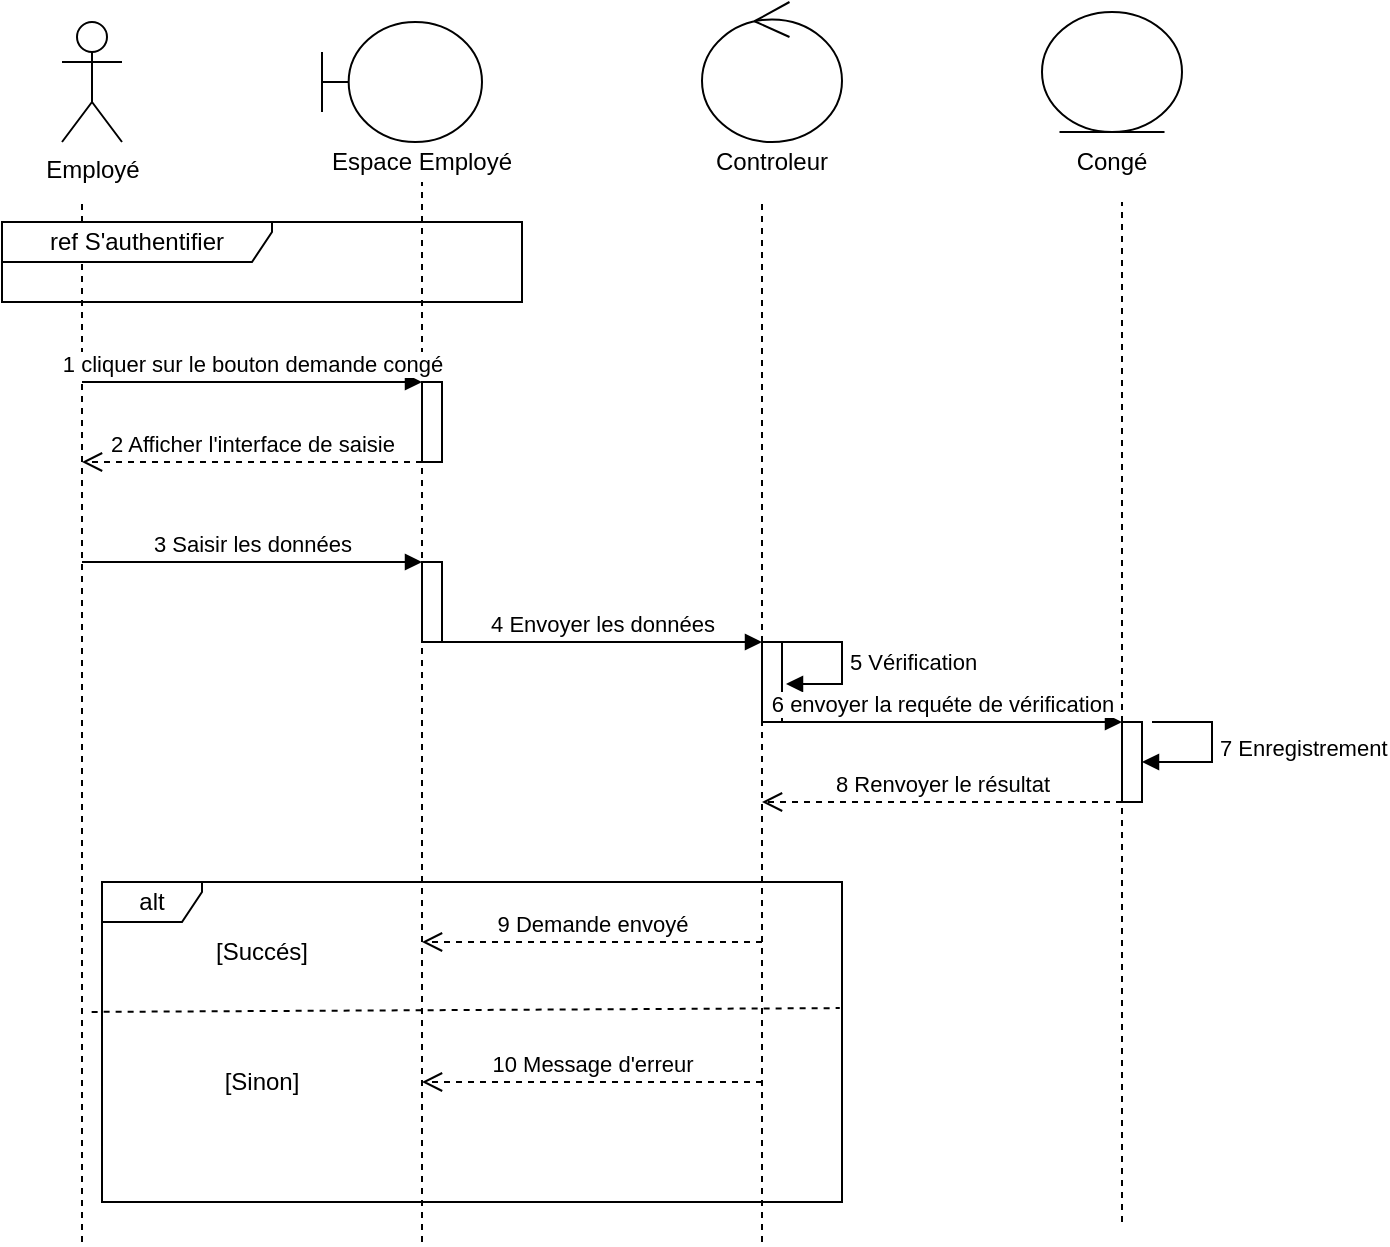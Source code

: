 <mxfile version="14.7.1" type="github">
  <diagram id="8pJ52ajjpbspq-o-GSYw" name="Page-1">
    <mxGraphModel dx="868" dy="482" grid="1" gridSize="10" guides="1" tooltips="1" connect="1" arrows="1" fold="1" page="1" pageScale="1" pageWidth="827" pageHeight="1169" math="0" shadow="0">
      <root>
        <mxCell id="0" />
        <mxCell id="1" parent="0" />
        <mxCell id="D-KiakXQjzNV-91LlQA2-1" value="Employé" style="shape=umlActor;verticalLabelPosition=bottom;verticalAlign=top;html=1;" vertex="1" parent="1">
          <mxGeometry x="110" y="120" width="30" height="60" as="geometry" />
        </mxCell>
        <mxCell id="D-KiakXQjzNV-91LlQA2-2" value="" style="shape=umlBoundary;whiteSpace=wrap;html=1;" vertex="1" parent="1">
          <mxGeometry x="240" y="120" width="80" height="60" as="geometry" />
        </mxCell>
        <mxCell id="D-KiakXQjzNV-91LlQA2-3" value="" style="ellipse;shape=umlEntity;whiteSpace=wrap;html=1;" vertex="1" parent="1">
          <mxGeometry x="600" y="115" width="70" height="60" as="geometry" />
        </mxCell>
        <mxCell id="D-KiakXQjzNV-91LlQA2-4" value="" style="ellipse;shape=umlControl;whiteSpace=wrap;html=1;" vertex="1" parent="1">
          <mxGeometry x="430" y="110" width="70" height="70" as="geometry" />
        </mxCell>
        <mxCell id="D-KiakXQjzNV-91LlQA2-5" value="Espace Employé" style="text;html=1;strokeColor=none;fillColor=none;align=center;verticalAlign=middle;whiteSpace=wrap;rounded=0;" vertex="1" parent="1">
          <mxGeometry x="210" y="180" width="160" height="20" as="geometry" />
        </mxCell>
        <mxCell id="D-KiakXQjzNV-91LlQA2-6" value="Controleur" style="text;html=1;strokeColor=none;fillColor=none;align=center;verticalAlign=middle;whiteSpace=wrap;rounded=0;" vertex="1" parent="1">
          <mxGeometry x="445" y="180" width="40" height="20" as="geometry" />
        </mxCell>
        <mxCell id="D-KiakXQjzNV-91LlQA2-7" value="Congé" style="text;html=1;strokeColor=none;fillColor=none;align=center;verticalAlign=middle;whiteSpace=wrap;rounded=0;" vertex="1" parent="1">
          <mxGeometry x="615" y="180" width="40" height="20" as="geometry" />
        </mxCell>
        <mxCell id="D-KiakXQjzNV-91LlQA2-8" style="edgeStyle=orthogonalEdgeStyle;rounded=0;orthogonalLoop=1;jettySize=auto;html=1;exitX=0.5;exitY=1;exitDx=0;exitDy=0;" edge="1" parent="1" source="D-KiakXQjzNV-91LlQA2-6" target="D-KiakXQjzNV-91LlQA2-6">
          <mxGeometry relative="1" as="geometry" />
        </mxCell>
        <mxCell id="D-KiakXQjzNV-91LlQA2-9" value="" style="endArrow=none;dashed=1;html=1;" edge="1" parent="1">
          <mxGeometry width="50" height="50" relative="1" as="geometry">
            <mxPoint x="120" y="730" as="sourcePoint" />
            <mxPoint x="120" y="210" as="targetPoint" />
          </mxGeometry>
        </mxCell>
        <mxCell id="D-KiakXQjzNV-91LlQA2-10" value="" style="endArrow=none;dashed=1;html=1;entryX=0.5;entryY=1;entryDx=0;entryDy=0;" edge="1" parent="1" target="D-KiakXQjzNV-91LlQA2-5">
          <mxGeometry width="50" height="50" relative="1" as="geometry">
            <mxPoint x="290" y="730" as="sourcePoint" />
            <mxPoint x="310" y="230" as="targetPoint" />
          </mxGeometry>
        </mxCell>
        <mxCell id="D-KiakXQjzNV-91LlQA2-11" value="" style="endArrow=none;dashed=1;html=1;" edge="1" parent="1">
          <mxGeometry width="50" height="50" relative="1" as="geometry">
            <mxPoint x="460" y="730" as="sourcePoint" />
            <mxPoint x="460" y="210" as="targetPoint" />
          </mxGeometry>
        </mxCell>
        <mxCell id="D-KiakXQjzNV-91LlQA2-12" value="" style="endArrow=none;dashed=1;html=1;startArrow=none;" edge="1" parent="1" source="D-KiakXQjzNV-91LlQA2-132">
          <mxGeometry width="50" height="50" relative="1" as="geometry">
            <mxPoint x="640" y="720" as="sourcePoint" />
            <mxPoint x="640" y="210" as="targetPoint" />
          </mxGeometry>
        </mxCell>
        <mxCell id="D-KiakXQjzNV-91LlQA2-13" value="ref S&#39;authentifier" style="shape=umlFrame;whiteSpace=wrap;html=1;width=135;height=20;" vertex="1" parent="1">
          <mxGeometry x="80" y="220" width="260" height="40" as="geometry" />
        </mxCell>
        <mxCell id="D-KiakXQjzNV-91LlQA2-118" value="1 cliquer sur le bouton demande congé" style="html=1;verticalAlign=bottom;endArrow=block;" edge="1" parent="1">
          <mxGeometry width="80" relative="1" as="geometry">
            <mxPoint x="120" y="300" as="sourcePoint" />
            <mxPoint x="290" y="300" as="targetPoint" />
          </mxGeometry>
        </mxCell>
        <mxCell id="D-KiakXQjzNV-91LlQA2-119" value="" style="html=1;points=[];perimeter=orthogonalPerimeter;" vertex="1" parent="1">
          <mxGeometry x="290" y="300" width="10" height="40" as="geometry" />
        </mxCell>
        <mxCell id="D-KiakXQjzNV-91LlQA2-121" value="2 Afficher l&#39;interface de saisie" style="html=1;verticalAlign=bottom;endArrow=open;dashed=1;endSize=8;" edge="1" parent="1">
          <mxGeometry relative="1" as="geometry">
            <mxPoint x="290" y="340" as="sourcePoint" />
            <mxPoint x="120" y="340" as="targetPoint" />
          </mxGeometry>
        </mxCell>
        <mxCell id="D-KiakXQjzNV-91LlQA2-122" value="3 Saisir les données" style="html=1;verticalAlign=bottom;endArrow=block;" edge="1" parent="1">
          <mxGeometry width="80" relative="1" as="geometry">
            <mxPoint x="120" y="390" as="sourcePoint" />
            <mxPoint x="290" y="390" as="targetPoint" />
          </mxGeometry>
        </mxCell>
        <mxCell id="D-KiakXQjzNV-91LlQA2-123" value="" style="html=1;points=[];perimeter=orthogonalPerimeter;" vertex="1" parent="1">
          <mxGeometry x="290" y="390" width="10" height="40" as="geometry" />
        </mxCell>
        <mxCell id="D-KiakXQjzNV-91LlQA2-125" value="4 Envoyer les données" style="html=1;verticalAlign=bottom;endArrow=block;" edge="1" parent="1">
          <mxGeometry width="80" relative="1" as="geometry">
            <mxPoint x="300" y="430" as="sourcePoint" />
            <mxPoint x="460" y="430" as="targetPoint" />
          </mxGeometry>
        </mxCell>
        <mxCell id="D-KiakXQjzNV-91LlQA2-128" value="" style="html=1;points=[];perimeter=orthogonalPerimeter;" vertex="1" parent="1">
          <mxGeometry x="460" y="430" width="10" height="40" as="geometry" />
        </mxCell>
        <mxCell id="D-KiakXQjzNV-91LlQA2-130" value="5 Vérification" style="edgeStyle=orthogonalEdgeStyle;html=1;align=left;spacingLeft=2;endArrow=block;rounded=0;entryX=1.2;entryY=0.525;entryDx=0;entryDy=0;entryPerimeter=0;" edge="1" parent="1" target="D-KiakXQjzNV-91LlQA2-128">
          <mxGeometry relative="1" as="geometry">
            <mxPoint x="470" y="430" as="sourcePoint" />
            <Array as="points">
              <mxPoint x="500" y="430" />
              <mxPoint x="500" y="451" />
            </Array>
            <mxPoint x="475" y="450" as="targetPoint" />
          </mxGeometry>
        </mxCell>
        <mxCell id="D-KiakXQjzNV-91LlQA2-131" value="6 envoyer la requéte de vérification" style="html=1;verticalAlign=bottom;endArrow=block;" edge="1" parent="1">
          <mxGeometry width="80" relative="1" as="geometry">
            <mxPoint x="460" y="470" as="sourcePoint" />
            <mxPoint x="640" y="470" as="targetPoint" />
          </mxGeometry>
        </mxCell>
        <mxCell id="D-KiakXQjzNV-91LlQA2-132" value="" style="html=1;points=[];perimeter=orthogonalPerimeter;" vertex="1" parent="1">
          <mxGeometry x="640" y="470" width="10" height="40" as="geometry" />
        </mxCell>
        <mxCell id="D-KiakXQjzNV-91LlQA2-134" value="" style="endArrow=none;dashed=1;html=1;startArrow=none;" edge="1" parent="1" target="D-KiakXQjzNV-91LlQA2-132">
          <mxGeometry width="50" height="50" relative="1" as="geometry">
            <mxPoint x="640" y="720" as="sourcePoint" />
            <mxPoint x="640" y="210" as="targetPoint" />
          </mxGeometry>
        </mxCell>
        <mxCell id="D-KiakXQjzNV-91LlQA2-135" value="7 Enregistrement" style="edgeStyle=orthogonalEdgeStyle;html=1;align=left;spacingLeft=2;endArrow=block;rounded=0;entryX=1;entryY=0.5;entryDx=0;entryDy=0;entryPerimeter=0;" edge="1" parent="1" target="D-KiakXQjzNV-91LlQA2-132">
          <mxGeometry relative="1" as="geometry">
            <mxPoint x="655" y="470" as="sourcePoint" />
            <Array as="points">
              <mxPoint x="685" y="470" />
              <mxPoint x="685" y="490" />
            </Array>
            <mxPoint x="660" y="490" as="targetPoint" />
          </mxGeometry>
        </mxCell>
        <mxCell id="D-KiakXQjzNV-91LlQA2-136" value="8 Renvoyer le résultat" style="html=1;verticalAlign=bottom;endArrow=open;dashed=1;endSize=8;" edge="1" parent="1">
          <mxGeometry relative="1" as="geometry">
            <mxPoint x="640" y="510" as="sourcePoint" />
            <mxPoint x="460" y="510" as="targetPoint" />
          </mxGeometry>
        </mxCell>
        <mxCell id="D-KiakXQjzNV-91LlQA2-137" value="alt" style="shape=umlFrame;whiteSpace=wrap;html=1;width=50;height=20;" vertex="1" parent="1">
          <mxGeometry x="130" y="550" width="370" height="160" as="geometry" />
        </mxCell>
        <mxCell id="D-KiakXQjzNV-91LlQA2-138" value="9 Demande envoyé" style="html=1;verticalAlign=bottom;endArrow=open;dashed=1;endSize=8;" edge="1" parent="1">
          <mxGeometry relative="1" as="geometry">
            <mxPoint x="460" y="580" as="sourcePoint" />
            <mxPoint x="290" y="580" as="targetPoint" />
          </mxGeometry>
        </mxCell>
        <mxCell id="D-KiakXQjzNV-91LlQA2-139" value="[Succés]" style="text;html=1;strokeColor=none;fillColor=none;align=center;verticalAlign=middle;whiteSpace=wrap;rounded=0;" vertex="1" parent="1">
          <mxGeometry x="190" y="575" width="40" height="20" as="geometry" />
        </mxCell>
        <mxCell id="D-KiakXQjzNV-91LlQA2-140" value="" style="endArrow=none;dashed=1;html=1;exitX=-0.014;exitY=0.406;exitDx=0;exitDy=0;exitPerimeter=0;entryX=0.997;entryY=0.394;entryDx=0;entryDy=0;entryPerimeter=0;" edge="1" parent="1" source="D-KiakXQjzNV-91LlQA2-137" target="D-KiakXQjzNV-91LlQA2-137">
          <mxGeometry width="50" height="50" relative="1" as="geometry">
            <mxPoint x="450" y="650" as="sourcePoint" />
            <mxPoint x="499" y="617" as="targetPoint" />
          </mxGeometry>
        </mxCell>
        <mxCell id="D-KiakXQjzNV-91LlQA2-141" value="[Sinon]" style="text;html=1;strokeColor=none;fillColor=none;align=center;verticalAlign=middle;whiteSpace=wrap;rounded=0;" vertex="1" parent="1">
          <mxGeometry x="190" y="640" width="40" height="20" as="geometry" />
        </mxCell>
        <mxCell id="D-KiakXQjzNV-91LlQA2-142" value="10 Message d&#39;erreur" style="html=1;verticalAlign=bottom;endArrow=open;dashed=1;endSize=8;" edge="1" parent="1">
          <mxGeometry relative="1" as="geometry">
            <mxPoint x="460" y="650" as="sourcePoint" />
            <mxPoint x="290" y="650" as="targetPoint" />
          </mxGeometry>
        </mxCell>
      </root>
    </mxGraphModel>
  </diagram>
</mxfile>
